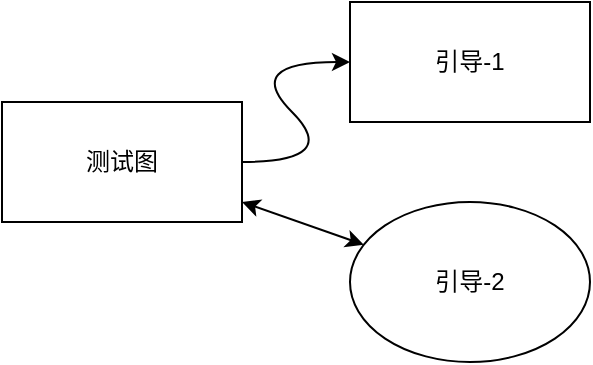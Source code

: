 <mxfile version="22.1.16" type="github">
  <diagram name="第 1 页" id="hN98OUy8Th3DWRD7OJz8">
    <mxGraphModel dx="1434" dy="746" grid="1" gridSize="10" guides="1" tooltips="1" connect="1" arrows="1" fold="1" page="1" pageScale="1" pageWidth="827" pageHeight="1169" math="0" shadow="0">
      <root>
        <mxCell id="0" />
        <mxCell id="1" parent="0" />
        <mxCell id="M7ODiTRvRG_N-986hqmG-1" value="测试图" style="rounded=0;whiteSpace=wrap;html=1;" vertex="1" parent="1">
          <mxGeometry x="120" y="240" width="120" height="60" as="geometry" />
        </mxCell>
        <mxCell id="M7ODiTRvRG_N-986hqmG-2" value="" style="curved=1;endArrow=classic;html=1;rounded=0;" edge="1" parent="1" target="M7ODiTRvRG_N-986hqmG-3">
          <mxGeometry width="50" height="50" relative="1" as="geometry">
            <mxPoint x="240" y="270" as="sourcePoint" />
            <mxPoint x="290" y="220" as="targetPoint" />
            <Array as="points">
              <mxPoint x="290" y="270" />
              <mxPoint x="240" y="220" />
            </Array>
          </mxGeometry>
        </mxCell>
        <mxCell id="M7ODiTRvRG_N-986hqmG-3" value="引导-1" style="rounded=0;whiteSpace=wrap;html=1;" vertex="1" parent="1">
          <mxGeometry x="294" y="190" width="120" height="60" as="geometry" />
        </mxCell>
        <mxCell id="M7ODiTRvRG_N-986hqmG-4" value="" style="endArrow=classic;startArrow=classic;html=1;rounded=0;" edge="1" parent="1" target="M7ODiTRvRG_N-986hqmG-5">
          <mxGeometry width="50" height="50" relative="1" as="geometry">
            <mxPoint x="240" y="290" as="sourcePoint" />
            <mxPoint x="300" y="320" as="targetPoint" />
          </mxGeometry>
        </mxCell>
        <mxCell id="M7ODiTRvRG_N-986hqmG-5" value="引导-2" style="ellipse;whiteSpace=wrap;html=1;" vertex="1" parent="1">
          <mxGeometry x="294" y="290" width="120" height="80" as="geometry" />
        </mxCell>
      </root>
    </mxGraphModel>
  </diagram>
</mxfile>
